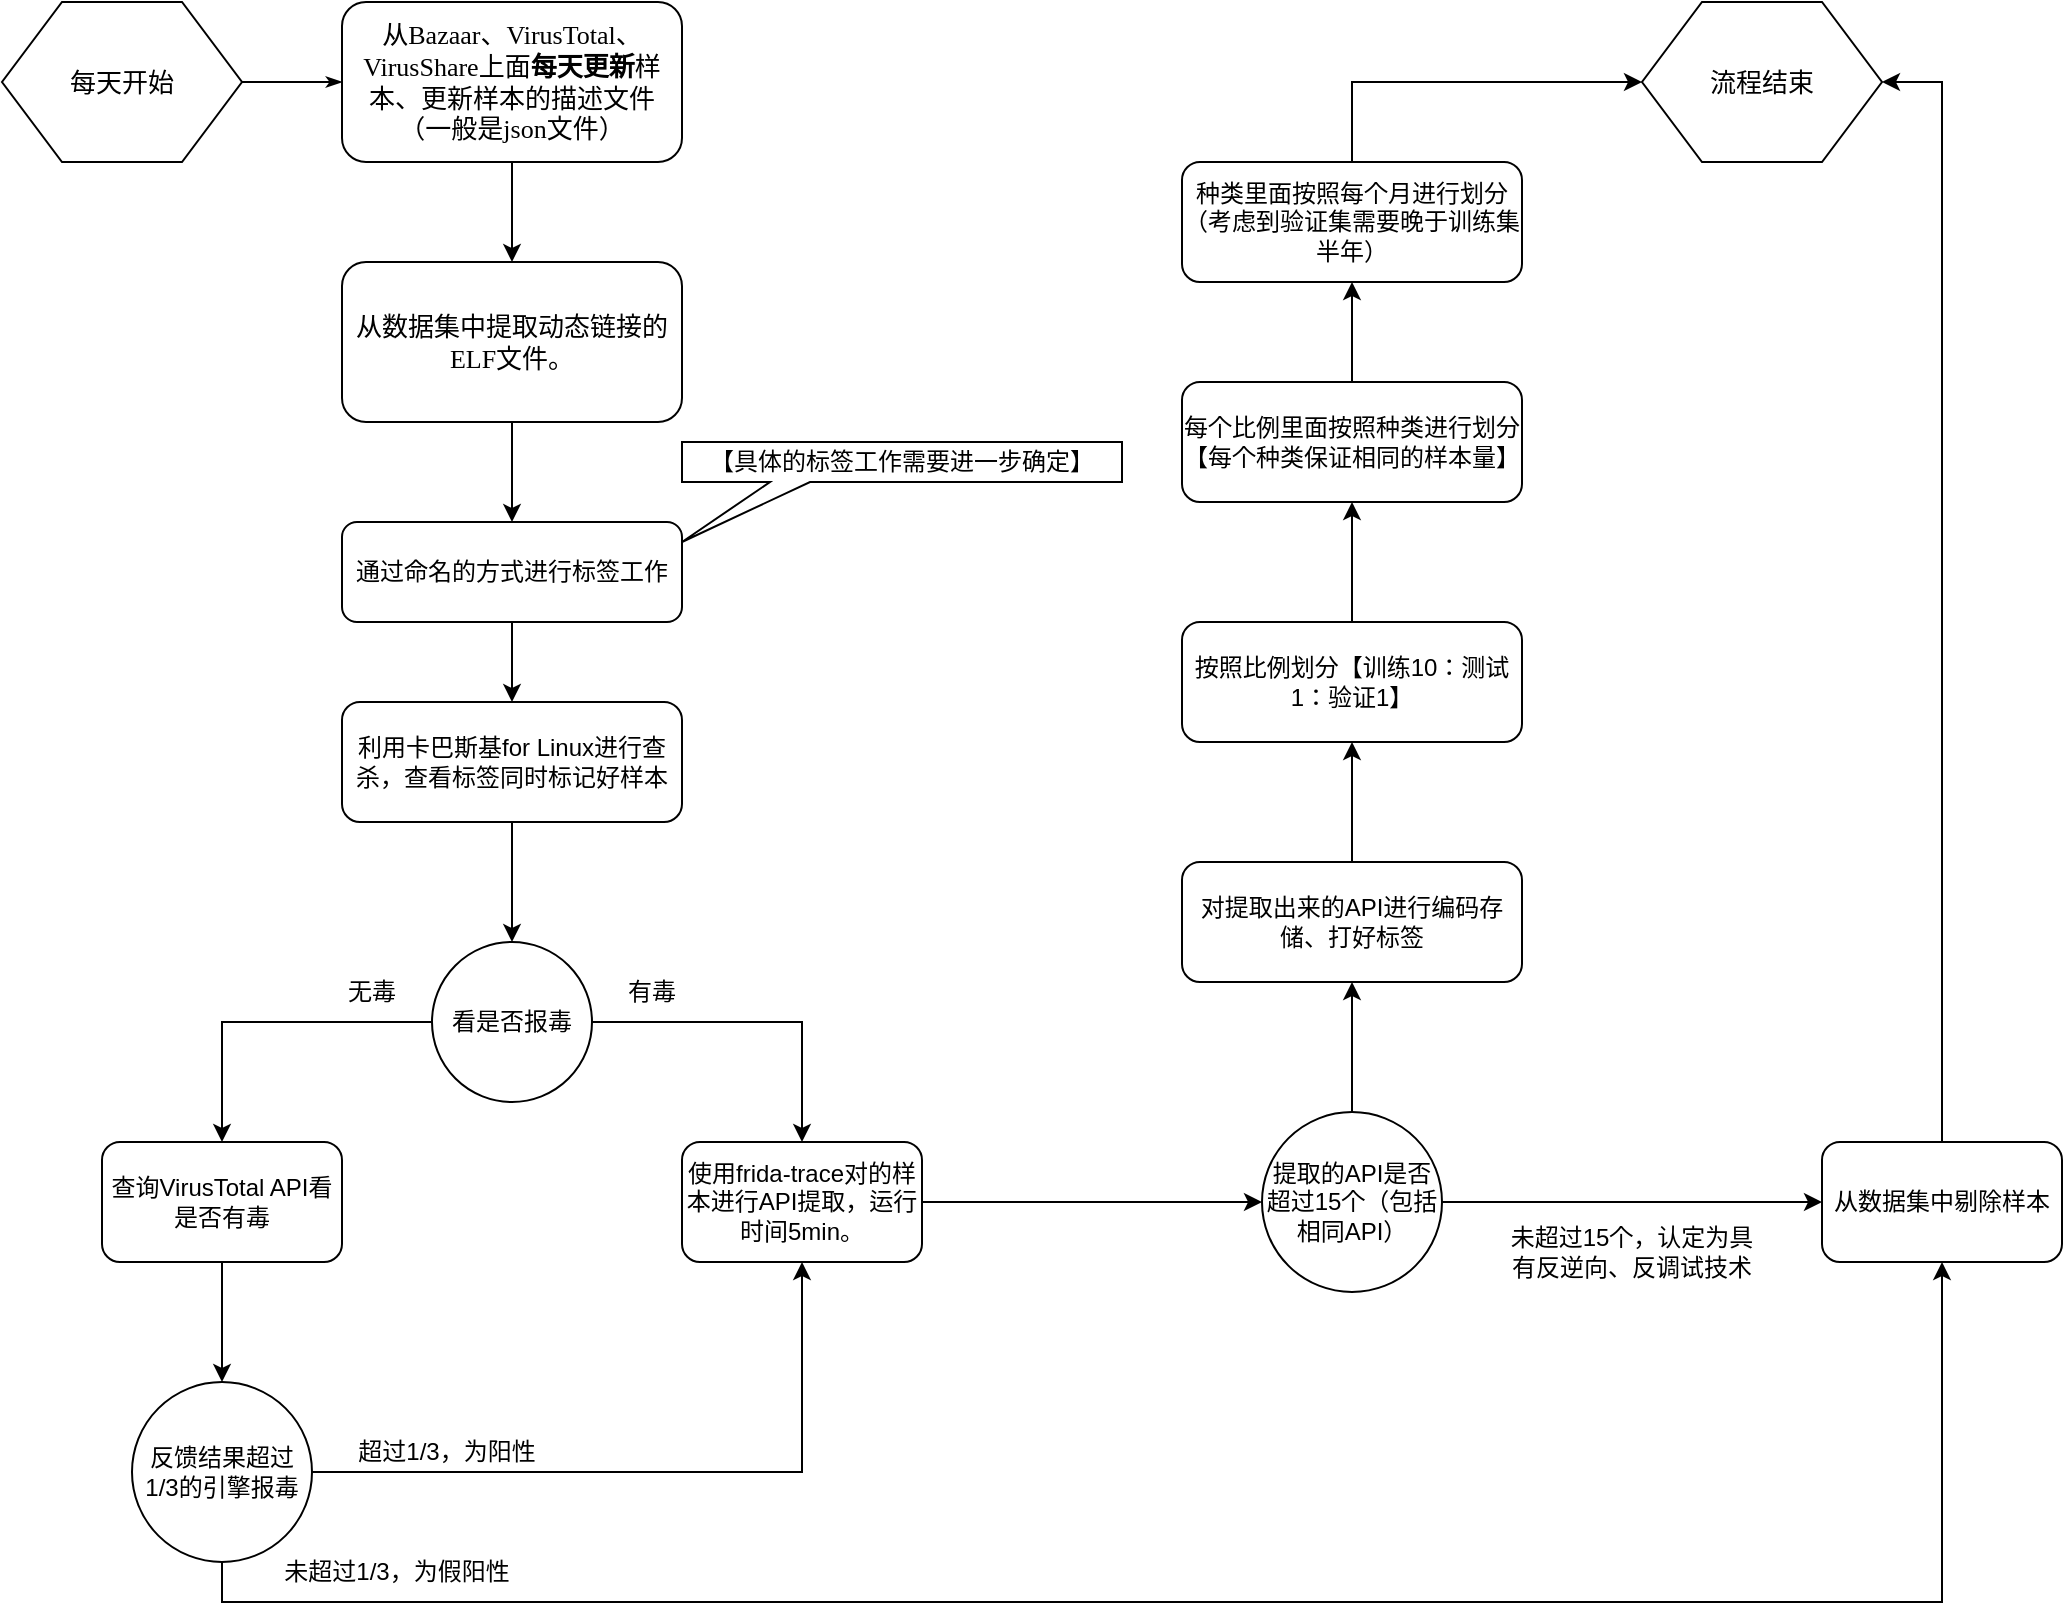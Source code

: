 <mxfile version="22.1.3" type="github">
  <diagram name="Page-1" id="8ce9d11a-91a2-4d17-14d8-a56ed91bf033">
    <mxGraphModel dx="1379" dy="791" grid="1" gridSize="10" guides="1" tooltips="1" connect="1" arrows="1" fold="1" page="1" pageScale="1" pageWidth="1100" pageHeight="850" background="none" math="0" shadow="0">
      <root>
        <mxCell id="0" />
        <mxCell id="1" parent="0" />
        <mxCell id="17ea667e15c223fc-28" style="edgeStyle=orthogonalEdgeStyle;rounded=1;html=1;labelBackgroundColor=none;startArrow=none;startFill=0;startSize=5;endArrow=classicThin;endFill=1;endSize=5;jettySize=auto;orthogonalLoop=1;strokeWidth=1;fontFamily=Verdana;fontSize=8" parent="1" source="17ea667e15c223fc-1" target="17ea667e15c223fc-2" edge="1">
          <mxGeometry relative="1" as="geometry" />
        </mxCell>
        <mxCell id="17ea667e15c223fc-1" value="每天开始" style="shape=hexagon;perimeter=hexagonPerimeter;whiteSpace=wrap;html=1;rounded=0;shadow=0;labelBackgroundColor=none;strokeWidth=1;fontFamily=Verdana;fontSize=13;align=center;" parent="1" vertex="1">
          <mxGeometry x="30" y="60" width="120" height="80" as="geometry" />
        </mxCell>
        <mxCell id="kh-se0Qtyr8PqTerb3J5-3" style="edgeStyle=orthogonalEdgeStyle;rounded=0;orthogonalLoop=1;jettySize=auto;html=1;exitX=0.5;exitY=1;exitDx=0;exitDy=0;entryX=0.5;entryY=0;entryDx=0;entryDy=0;" edge="1" parent="1" source="17ea667e15c223fc-2" target="kh-se0Qtyr8PqTerb3J5-2">
          <mxGeometry relative="1" as="geometry" />
        </mxCell>
        <mxCell id="17ea667e15c223fc-2" value="从Bazaar、VirusTotal、VirusShare上面&lt;b&gt;每天更新&lt;/b&gt;样本、更新样本的描述文件（一般是json文件）" style="rounded=1;whiteSpace=wrap;html=1;shadow=0;labelBackgroundColor=none;strokeWidth=1;fontFamily=Verdana;fontSize=13;align=center;" parent="1" vertex="1">
          <mxGeometry x="200" y="60" width="170" height="80" as="geometry" />
        </mxCell>
        <mxCell id="kh-se0Qtyr8PqTerb3J5-11" style="edgeStyle=orthogonalEdgeStyle;rounded=0;orthogonalLoop=1;jettySize=auto;html=1;exitX=0.5;exitY=1;exitDx=0;exitDy=0;entryX=0.5;entryY=0;entryDx=0;entryDy=0;" edge="1" parent="1" source="kh-se0Qtyr8PqTerb3J5-2" target="kh-se0Qtyr8PqTerb3J5-10">
          <mxGeometry relative="1" as="geometry" />
        </mxCell>
        <mxCell id="kh-se0Qtyr8PqTerb3J5-2" value="从数据集中提取动态链接的ELF文件。" style="rounded=1;whiteSpace=wrap;html=1;shadow=0;labelBackgroundColor=none;strokeWidth=1;fontFamily=Verdana;fontSize=13;align=center;" vertex="1" parent="1">
          <mxGeometry x="200" y="190" width="170" height="80" as="geometry" />
        </mxCell>
        <mxCell id="kh-se0Qtyr8PqTerb3J5-6" value="【具体的标签工作需要进一步确定】" style="shape=callout;whiteSpace=wrap;html=1;perimeter=calloutPerimeter;position2=0;size=30;position=0.2;" vertex="1" parent="1">
          <mxGeometry x="370" y="280" width="220" height="50" as="geometry" />
        </mxCell>
        <mxCell id="kh-se0Qtyr8PqTerb3J5-13" style="edgeStyle=orthogonalEdgeStyle;rounded=0;orthogonalLoop=1;jettySize=auto;html=1;exitX=0.5;exitY=1;exitDx=0;exitDy=0;entryX=0.5;entryY=0;entryDx=0;entryDy=0;" edge="1" parent="1" source="kh-se0Qtyr8PqTerb3J5-10" target="kh-se0Qtyr8PqTerb3J5-12">
          <mxGeometry relative="1" as="geometry" />
        </mxCell>
        <mxCell id="kh-se0Qtyr8PqTerb3J5-10" value="通过命名的方式进行标签工作" style="rounded=1;whiteSpace=wrap;html=1;" vertex="1" parent="1">
          <mxGeometry x="200" y="320" width="170" height="50" as="geometry" />
        </mxCell>
        <mxCell id="kh-se0Qtyr8PqTerb3J5-15" style="edgeStyle=orthogonalEdgeStyle;rounded=0;orthogonalLoop=1;jettySize=auto;html=1;" edge="1" parent="1" source="kh-se0Qtyr8PqTerb3J5-12">
          <mxGeometry relative="1" as="geometry">
            <mxPoint x="285" y="530" as="targetPoint" />
          </mxGeometry>
        </mxCell>
        <mxCell id="kh-se0Qtyr8PqTerb3J5-12" value="利用卡巴斯基for Linux进行查杀，查看标签同时标记好样本" style="rounded=1;whiteSpace=wrap;html=1;" vertex="1" parent="1">
          <mxGeometry x="200" y="410" width="170" height="60" as="geometry" />
        </mxCell>
        <mxCell id="kh-se0Qtyr8PqTerb3J5-21" style="edgeStyle=orthogonalEdgeStyle;rounded=0;orthogonalLoop=1;jettySize=auto;html=1;entryX=0.5;entryY=0;entryDx=0;entryDy=0;" edge="1" parent="1" source="kh-se0Qtyr8PqTerb3J5-17" target="kh-se0Qtyr8PqTerb3J5-19">
          <mxGeometry relative="1" as="geometry" />
        </mxCell>
        <mxCell id="kh-se0Qtyr8PqTerb3J5-25" style="edgeStyle=orthogonalEdgeStyle;rounded=0;orthogonalLoop=1;jettySize=auto;html=1;entryX=0.5;entryY=0;entryDx=0;entryDy=0;" edge="1" parent="1" source="kh-se0Qtyr8PqTerb3J5-17" target="kh-se0Qtyr8PqTerb3J5-23">
          <mxGeometry relative="1" as="geometry" />
        </mxCell>
        <mxCell id="kh-se0Qtyr8PqTerb3J5-17" value="看是否报毒" style="ellipse;whiteSpace=wrap;html=1;aspect=fixed;" vertex="1" parent="1">
          <mxGeometry x="245" y="530" width="80" height="80" as="geometry" />
        </mxCell>
        <mxCell id="kh-se0Qtyr8PqTerb3J5-22" style="edgeStyle=orthogonalEdgeStyle;rounded=0;orthogonalLoop=1;jettySize=auto;html=1;" edge="1" parent="1" source="kh-se0Qtyr8PqTerb3J5-19" target="kh-se0Qtyr8PqTerb3J5-20">
          <mxGeometry relative="1" as="geometry" />
        </mxCell>
        <mxCell id="kh-se0Qtyr8PqTerb3J5-19" value="查询VirusTotal API看是否有毒" style="rounded=1;whiteSpace=wrap;html=1;" vertex="1" parent="1">
          <mxGeometry x="80" y="630" width="120" height="60" as="geometry" />
        </mxCell>
        <mxCell id="kh-se0Qtyr8PqTerb3J5-27" style="edgeStyle=orthogonalEdgeStyle;rounded=0;orthogonalLoop=1;jettySize=auto;html=1;exitX=1;exitY=0.5;exitDx=0;exitDy=0;entryX=0.5;entryY=1;entryDx=0;entryDy=0;" edge="1" parent="1" source="kh-se0Qtyr8PqTerb3J5-20" target="kh-se0Qtyr8PqTerb3J5-23">
          <mxGeometry relative="1" as="geometry">
            <mxPoint x="430" y="690" as="targetPoint" />
            <mxPoint x="185" y="785" as="sourcePoint" />
          </mxGeometry>
        </mxCell>
        <mxCell id="kh-se0Qtyr8PqTerb3J5-30" style="edgeStyle=orthogonalEdgeStyle;rounded=0;orthogonalLoop=1;jettySize=auto;html=1;exitX=0.5;exitY=1;exitDx=0;exitDy=0;entryX=0.5;entryY=1;entryDx=0;entryDy=0;" edge="1" parent="1" source="kh-se0Qtyr8PqTerb3J5-20" target="kh-se0Qtyr8PqTerb3J5-33">
          <mxGeometry relative="1" as="geometry">
            <mxPoint x="920" y="733" as="targetPoint" />
          </mxGeometry>
        </mxCell>
        <mxCell id="kh-se0Qtyr8PqTerb3J5-20" value="反馈结果超过1/3的引擎报毒" style="ellipse;whiteSpace=wrap;html=1;aspect=fixed;" vertex="1" parent="1">
          <mxGeometry x="95" y="750" width="90" height="90" as="geometry" />
        </mxCell>
        <mxCell id="kh-se0Qtyr8PqTerb3J5-35" style="edgeStyle=orthogonalEdgeStyle;rounded=0;orthogonalLoop=1;jettySize=auto;html=1;entryX=0;entryY=0.5;entryDx=0;entryDy=0;" edge="1" parent="1" source="kh-se0Qtyr8PqTerb3J5-23" target="kh-se0Qtyr8PqTerb3J5-32">
          <mxGeometry relative="1" as="geometry" />
        </mxCell>
        <mxCell id="kh-se0Qtyr8PqTerb3J5-23" value="使用frida-trace对的样本进行API提取，运行时间5min。" style="rounded=1;whiteSpace=wrap;html=1;" vertex="1" parent="1">
          <mxGeometry x="370" y="630" width="120" height="60" as="geometry" />
        </mxCell>
        <mxCell id="kh-se0Qtyr8PqTerb3J5-24" value="无毒" style="text;html=1;strokeColor=none;fillColor=none;align=center;verticalAlign=middle;whiteSpace=wrap;rounded=0;" vertex="1" parent="1">
          <mxGeometry x="185" y="540" width="60" height="30" as="geometry" />
        </mxCell>
        <mxCell id="kh-se0Qtyr8PqTerb3J5-26" value="有毒" style="text;html=1;strokeColor=none;fillColor=none;align=center;verticalAlign=middle;whiteSpace=wrap;rounded=0;" vertex="1" parent="1">
          <mxGeometry x="325" y="540" width="60" height="30" as="geometry" />
        </mxCell>
        <mxCell id="kh-se0Qtyr8PqTerb3J5-28" value="流程结束" style="shape=hexagon;perimeter=hexagonPerimeter;whiteSpace=wrap;html=1;rounded=0;shadow=0;labelBackgroundColor=none;strokeWidth=1;fontFamily=Verdana;fontSize=13;align=center;" vertex="1" parent="1">
          <mxGeometry x="850" y="60" width="120" height="80" as="geometry" />
        </mxCell>
        <mxCell id="kh-se0Qtyr8PqTerb3J5-29" value="超过1/3，为阳性" style="text;html=1;strokeColor=none;fillColor=none;align=center;verticalAlign=middle;whiteSpace=wrap;rounded=0;" vertex="1" parent="1">
          <mxGeometry x="185" y="770" width="135" height="30" as="geometry" />
        </mxCell>
        <mxCell id="kh-se0Qtyr8PqTerb3J5-31" value="未超过1/3，为假阳性" style="text;html=1;strokeColor=none;fillColor=none;align=center;verticalAlign=middle;whiteSpace=wrap;rounded=0;" vertex="1" parent="1">
          <mxGeometry x="160" y="830" width="135" height="30" as="geometry" />
        </mxCell>
        <mxCell id="kh-se0Qtyr8PqTerb3J5-36" style="edgeStyle=orthogonalEdgeStyle;rounded=0;orthogonalLoop=1;jettySize=auto;html=1;entryX=0;entryY=0.5;entryDx=0;entryDy=0;" edge="1" parent="1" source="kh-se0Qtyr8PqTerb3J5-32" target="kh-se0Qtyr8PqTerb3J5-33">
          <mxGeometry relative="1" as="geometry" />
        </mxCell>
        <mxCell id="kh-se0Qtyr8PqTerb3J5-39" style="edgeStyle=orthogonalEdgeStyle;rounded=0;orthogonalLoop=1;jettySize=auto;html=1;" edge="1" parent="1" source="kh-se0Qtyr8PqTerb3J5-32" target="kh-se0Qtyr8PqTerb3J5-38">
          <mxGeometry relative="1" as="geometry" />
        </mxCell>
        <mxCell id="kh-se0Qtyr8PqTerb3J5-32" value="提取的API是否超过15个（包括相同API）" style="ellipse;whiteSpace=wrap;html=1;aspect=fixed;" vertex="1" parent="1">
          <mxGeometry x="660" y="615" width="90" height="90" as="geometry" />
        </mxCell>
        <mxCell id="kh-se0Qtyr8PqTerb3J5-34" style="edgeStyle=orthogonalEdgeStyle;rounded=0;orthogonalLoop=1;jettySize=auto;html=1;entryX=1;entryY=0.5;entryDx=0;entryDy=0;" edge="1" parent="1" source="kh-se0Qtyr8PqTerb3J5-33" target="kh-se0Qtyr8PqTerb3J5-28">
          <mxGeometry relative="1" as="geometry" />
        </mxCell>
        <mxCell id="kh-se0Qtyr8PqTerb3J5-33" value="从数据集中剔除样本" style="rounded=1;whiteSpace=wrap;html=1;" vertex="1" parent="1">
          <mxGeometry x="940" y="630" width="120" height="60" as="geometry" />
        </mxCell>
        <mxCell id="kh-se0Qtyr8PqTerb3J5-37" value="未超过15个，认定为具有反逆向、反调试技术" style="text;html=1;strokeColor=none;fillColor=none;align=center;verticalAlign=middle;whiteSpace=wrap;rounded=0;" vertex="1" parent="1">
          <mxGeometry x="780" y="670" width="130" height="30" as="geometry" />
        </mxCell>
        <mxCell id="kh-se0Qtyr8PqTerb3J5-41" style="edgeStyle=orthogonalEdgeStyle;rounded=0;orthogonalLoop=1;jettySize=auto;html=1;entryX=0.5;entryY=1;entryDx=0;entryDy=0;" edge="1" parent="1" source="kh-se0Qtyr8PqTerb3J5-38" target="kh-se0Qtyr8PqTerb3J5-40">
          <mxGeometry relative="1" as="geometry" />
        </mxCell>
        <mxCell id="kh-se0Qtyr8PqTerb3J5-38" value="对提取出来的API进行编码存储、打好标签" style="rounded=1;whiteSpace=wrap;html=1;" vertex="1" parent="1">
          <mxGeometry x="620" y="490" width="170" height="60" as="geometry" />
        </mxCell>
        <mxCell id="kh-se0Qtyr8PqTerb3J5-43" style="edgeStyle=orthogonalEdgeStyle;rounded=0;orthogonalLoop=1;jettySize=auto;html=1;entryX=0.5;entryY=1;entryDx=0;entryDy=0;" edge="1" parent="1" source="kh-se0Qtyr8PqTerb3J5-40" target="kh-se0Qtyr8PqTerb3J5-42">
          <mxGeometry relative="1" as="geometry" />
        </mxCell>
        <mxCell id="kh-se0Qtyr8PqTerb3J5-40" value="按照比例划分【训练10：测试1：验证1】" style="rounded=1;whiteSpace=wrap;html=1;" vertex="1" parent="1">
          <mxGeometry x="620" y="370" width="170" height="60" as="geometry" />
        </mxCell>
        <mxCell id="kh-se0Qtyr8PqTerb3J5-45" style="edgeStyle=orthogonalEdgeStyle;rounded=0;orthogonalLoop=1;jettySize=auto;html=1;" edge="1" parent="1" source="kh-se0Qtyr8PqTerb3J5-42" target="kh-se0Qtyr8PqTerb3J5-44">
          <mxGeometry relative="1" as="geometry" />
        </mxCell>
        <mxCell id="kh-se0Qtyr8PqTerb3J5-42" value="每个比例里面按照种类进行划分【每个种类保证相同的样本量】" style="rounded=1;whiteSpace=wrap;html=1;" vertex="1" parent="1">
          <mxGeometry x="620" y="250" width="170" height="60" as="geometry" />
        </mxCell>
        <mxCell id="kh-se0Qtyr8PqTerb3J5-46" style="edgeStyle=orthogonalEdgeStyle;rounded=0;orthogonalLoop=1;jettySize=auto;html=1;entryX=0;entryY=0.5;entryDx=0;entryDy=0;exitX=0.5;exitY=0;exitDx=0;exitDy=0;" edge="1" parent="1" source="kh-se0Qtyr8PqTerb3J5-44" target="kh-se0Qtyr8PqTerb3J5-28">
          <mxGeometry relative="1" as="geometry" />
        </mxCell>
        <mxCell id="kh-se0Qtyr8PqTerb3J5-44" value="种类里面按照每个月进行划分（考虑到验证集需要晚于训练集半年）" style="rounded=1;whiteSpace=wrap;html=1;" vertex="1" parent="1">
          <mxGeometry x="620" y="140" width="170" height="60" as="geometry" />
        </mxCell>
      </root>
    </mxGraphModel>
  </diagram>
</mxfile>
